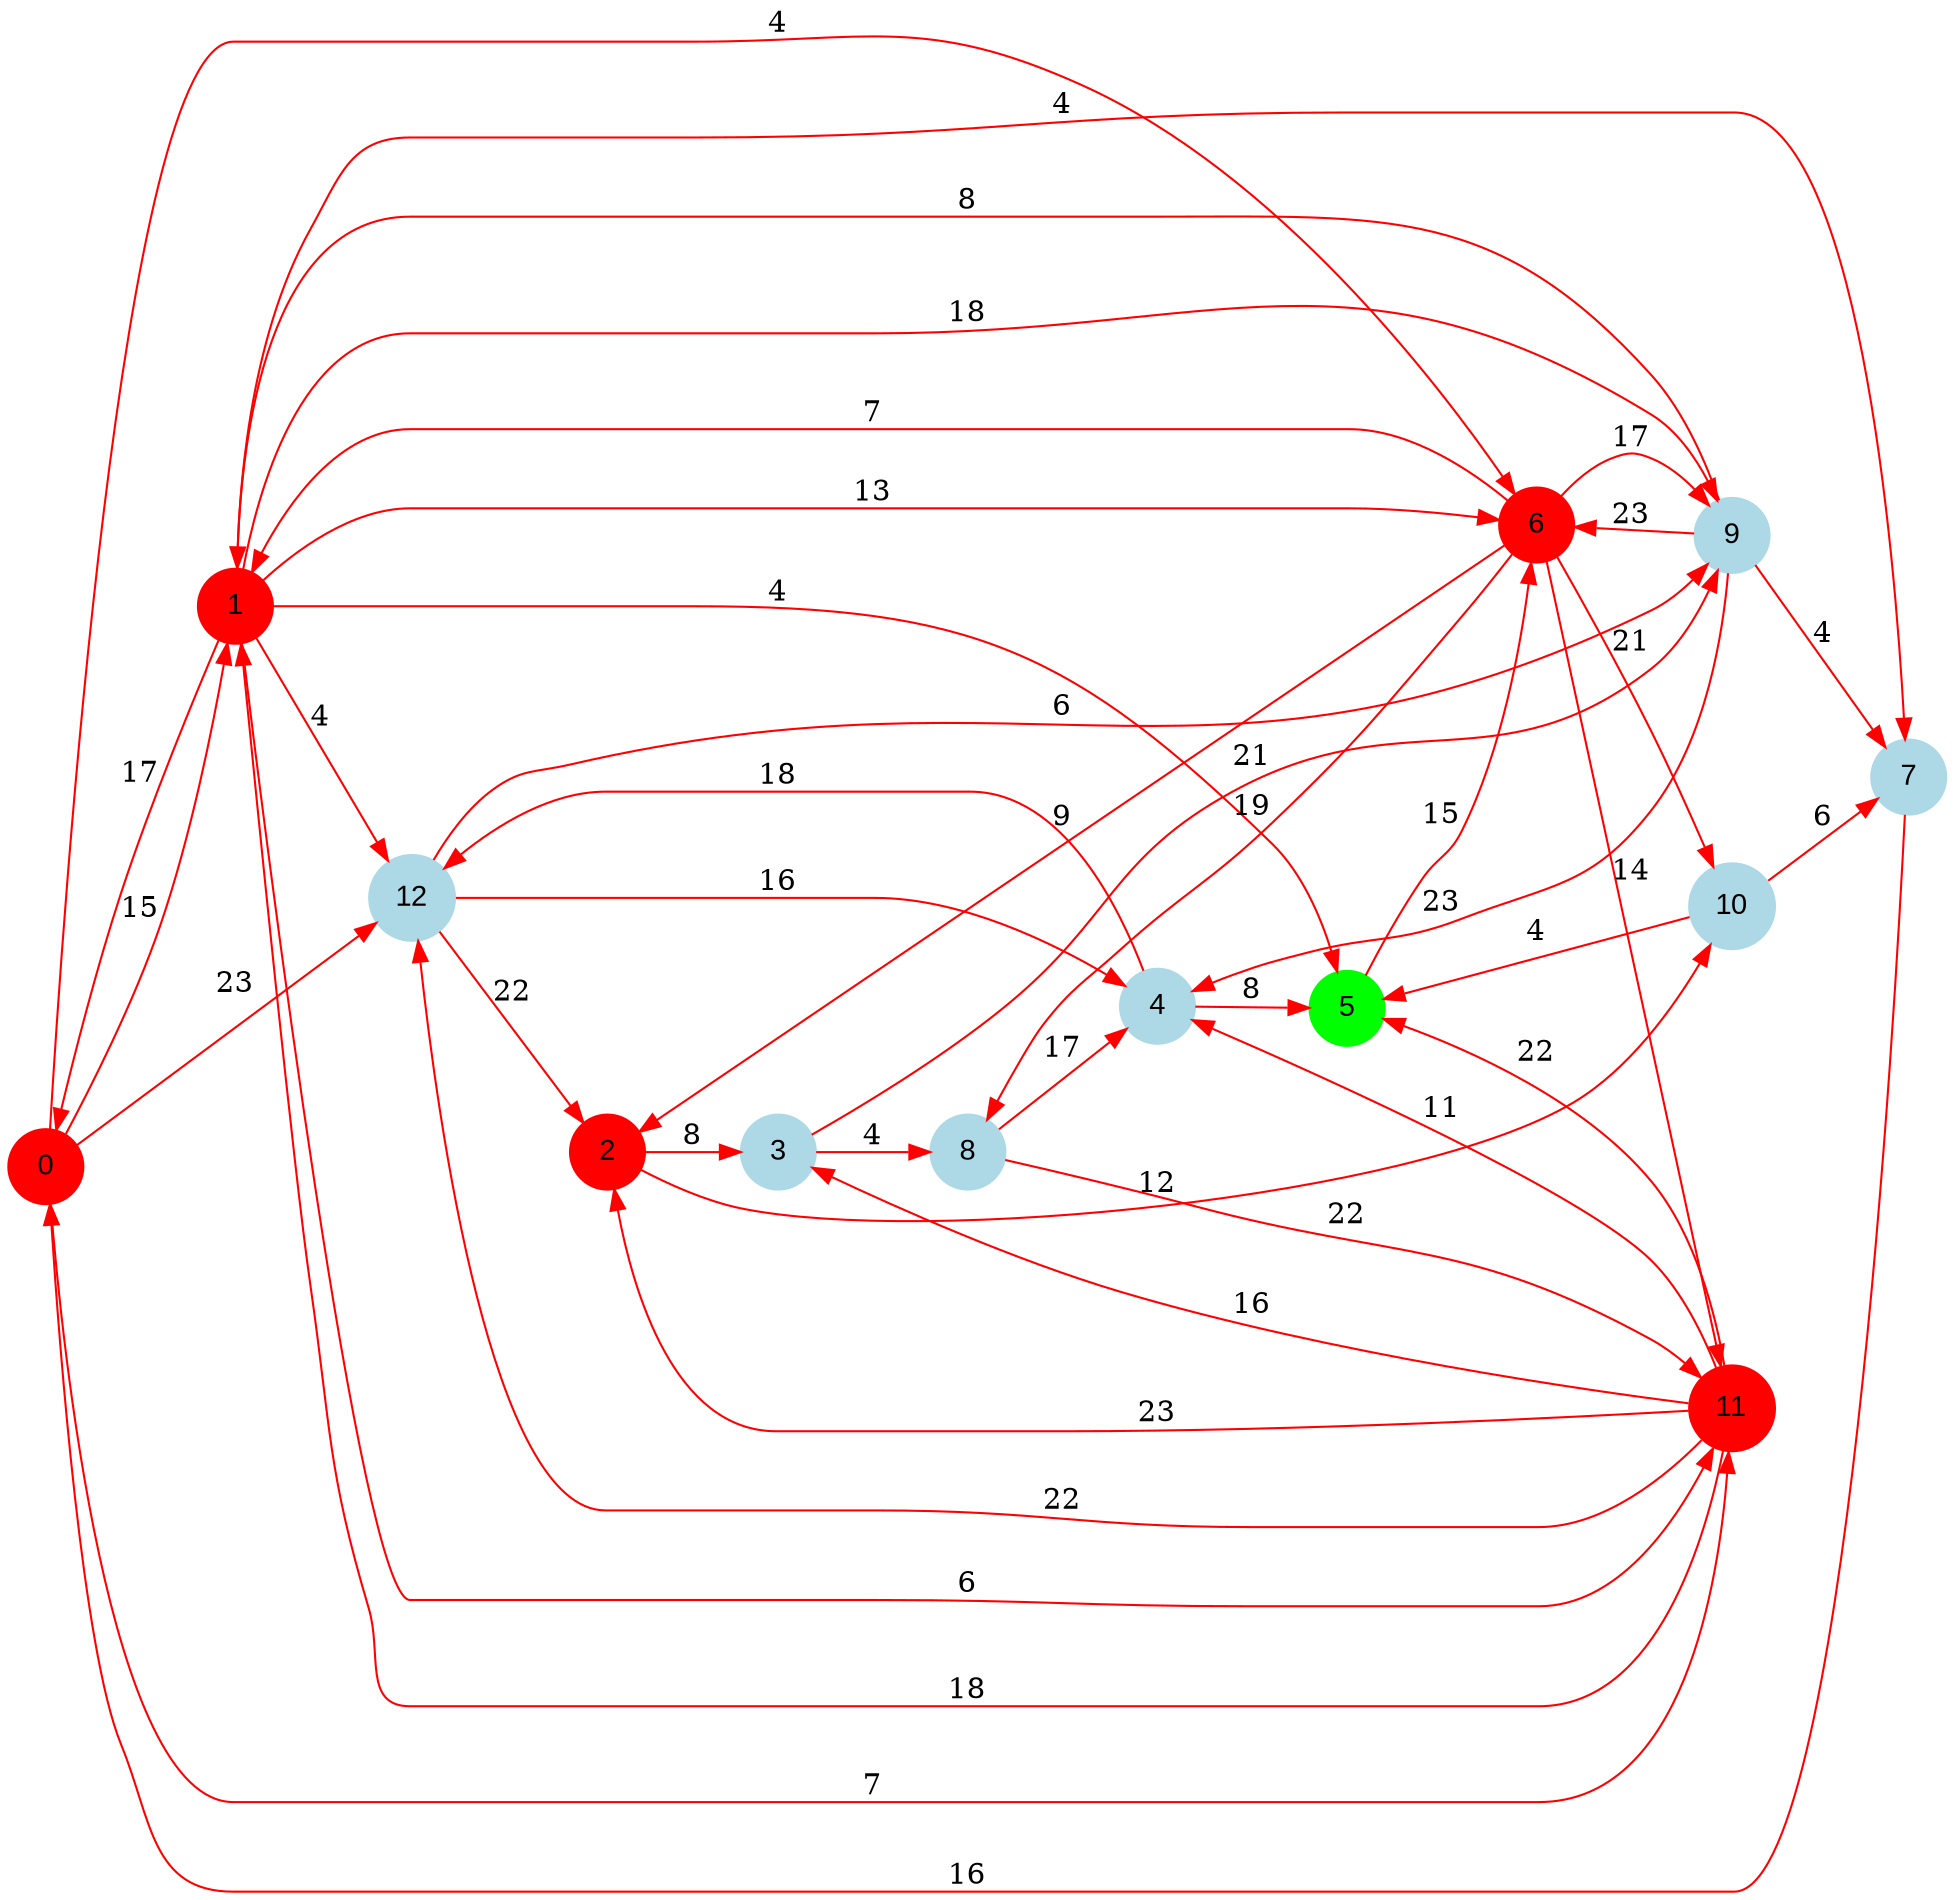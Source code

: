 digraph graphe {
rankdir = LR;
edge [color=red];
0 [fontname="Arial", shape = circle, color=red, style=filled];
1 [fontname="Arial", shape = circle, color=red, style=filled];
2 [fontname="Arial", shape = circle, color=red, style=filled];
3 [fontname="Arial", shape = circle, color=lightblue, style=filled];
4 [fontname="Arial", shape = circle, color=lightblue, style=filled];
5 [fontname="Arial", shape = circle, color=green, style=filled];
6 [fontname="Arial", shape = circle, color=red, style=filled];
7 [fontname="Arial", shape = circle, color=lightblue, style=filled];
8 [fontname="Arial", shape = circle, color=lightblue, style=filled];
9 [fontname="Arial", shape = circle, color=lightblue, style=filled];
10 [fontname="Arial", shape = circle, color=lightblue, style=filled];
11 [fontname="Arial", shape = circle, color=red, style=filled];
12 [fontname="Arial", shape = circle, color=lightblue, style=filled];
	0 -> 1 [label = "15"];
	0 -> 6 [label = "4"];
	0 -> 11 [label = "7"];
	0 -> 12 [label = "23"];
	1 -> 0 [label = "17"];
	1 -> 5 [label = "4"];
	1 -> 6 [label = "13"];
	1 -> 7 [label = "4"];
	1 -> 9 [label = "18"];
	1 -> 11 [label = "6"];
	1 -> 12 [label = "4"];
	2 -> 3 [label = "8"];
	2 -> 10 [label = "12"];
	3 -> 8 [label = "4"];
	3 -> 9 [label = "21"];
	4 -> 5 [label = "8"];
	4 -> 12 [label = "18"];
	5 -> 6 [label = "15"];
	6 -> 1 [label = "7"];
	6 -> 2 [label = "9"];
	6 -> 8 [label = "19"];
	6 -> 9 [label = "17"];
	6 -> 10 [label = "21"];
	6 -> 11 [label = "14"];
	7 -> 0 [label = "16"];
	8 -> 4 [label = "17"];
	8 -> 11 [label = "22"];
	9 -> 1 [label = "8"];
	9 -> 4 [label = "23"];
	9 -> 6 [label = "23"];
	9 -> 7 [label = "4"];
	10 -> 5 [label = "4"];
	10 -> 7 [label = "6"];
	11 -> 1 [label = "18"];
	11 -> 2 [label = "23"];
	11 -> 3 [label = "16"];
	11 -> 4 [label = "11"];
	11 -> 5 [label = "22"];
	11 -> 12 [label = "22"];
	12 -> 2 [label = "22"];
	12 -> 4 [label = "16"];
	12 -> 9 [label = "6"];
}
